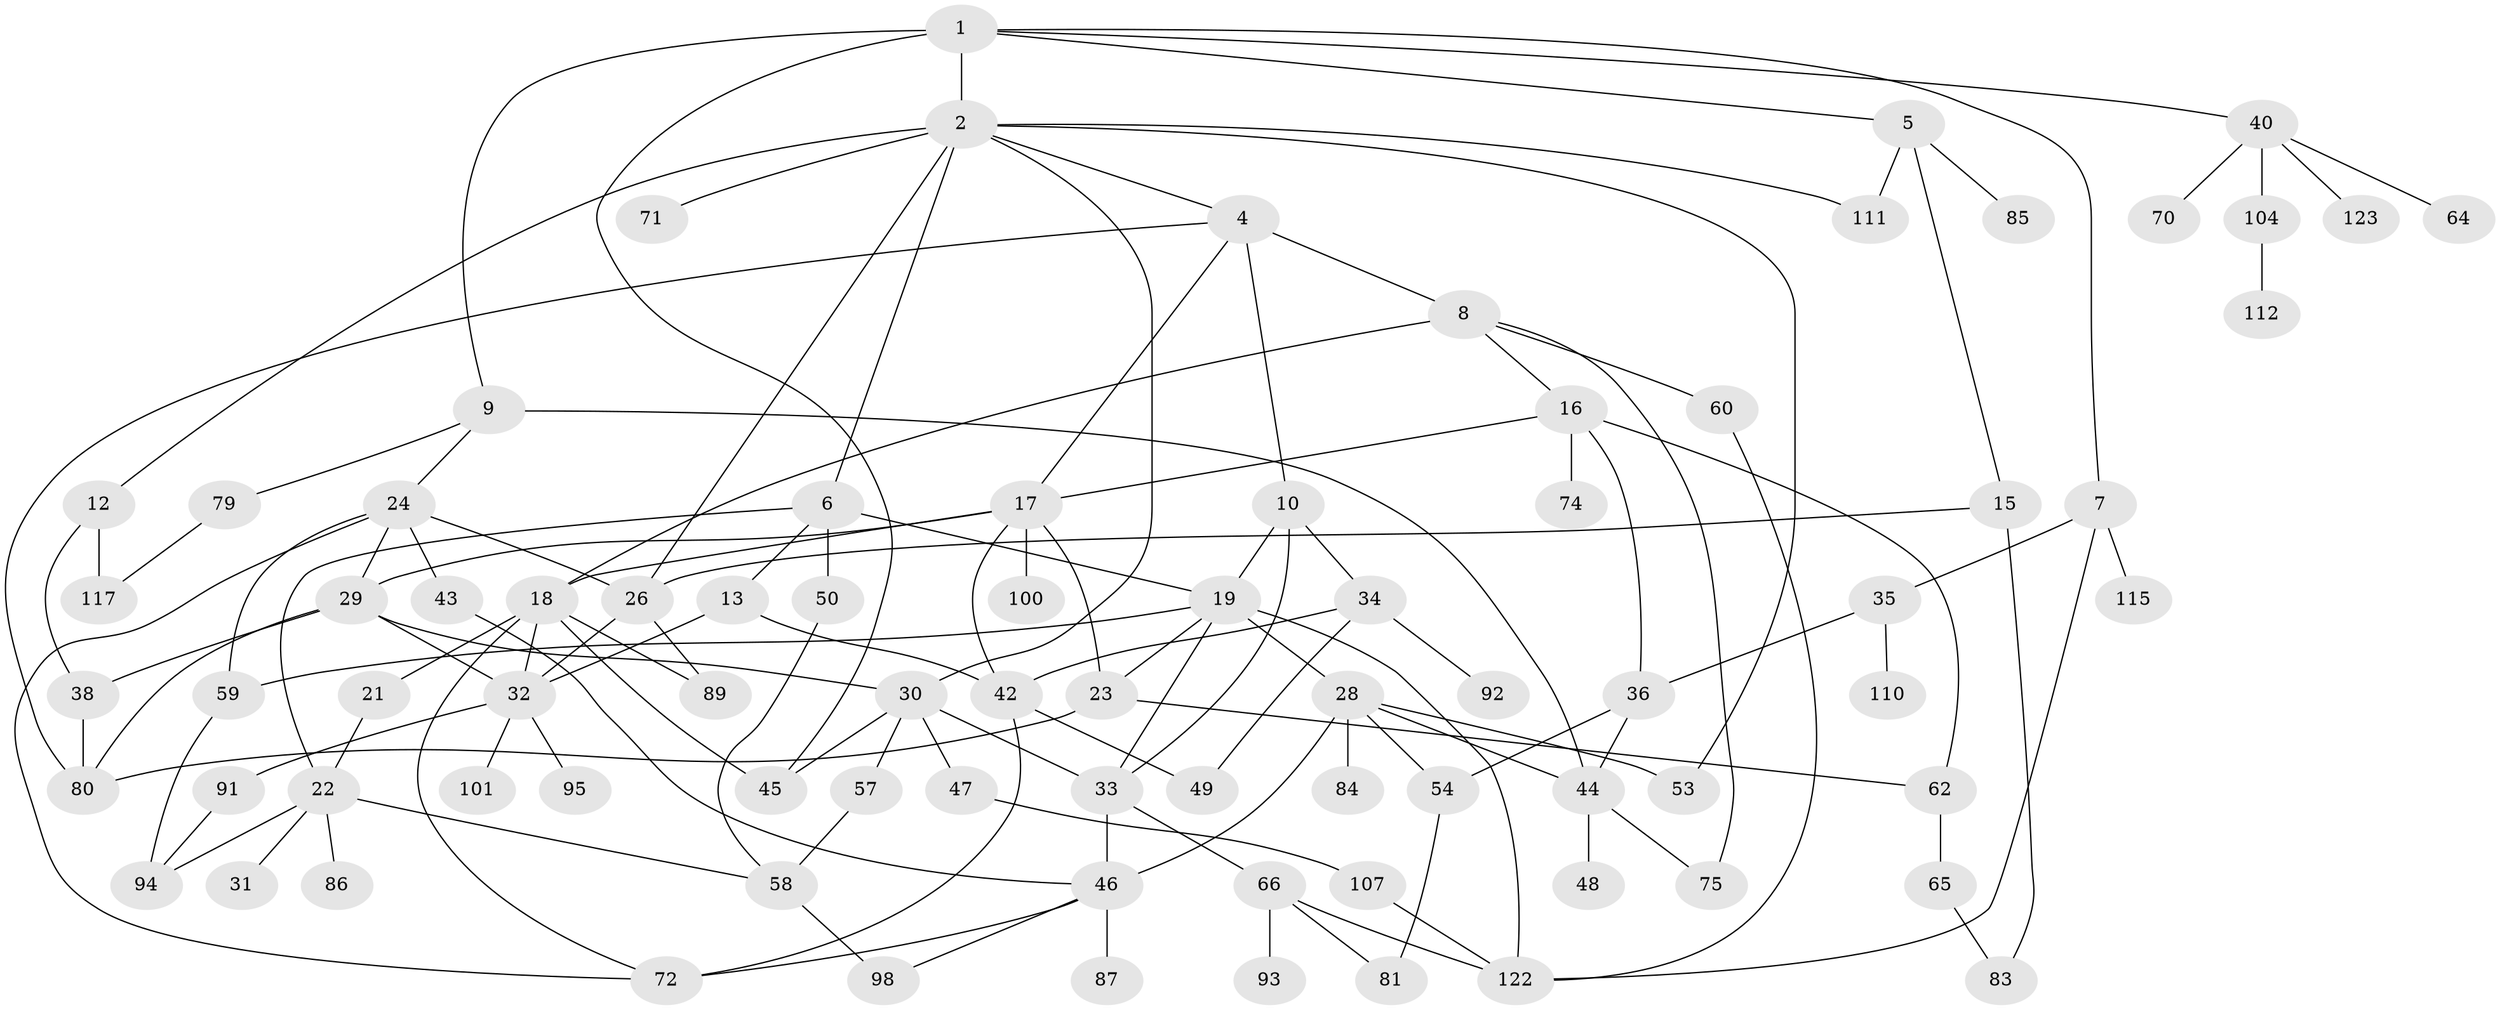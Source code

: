 // original degree distribution, {5: 0.072, 8: 0.008, 4: 0.192, 3: 0.216, 7: 0.008, 6: 0.032, 1: 0.2, 2: 0.272}
// Generated by graph-tools (version 1.1) at 2025/10/02/27/25 16:10:54]
// undirected, 82 vertices, 131 edges
graph export_dot {
graph [start="1"]
  node [color=gray90,style=filled];
  1 [super="+3"];
  2 [super="+39"];
  4 [super="+121"];
  5 [super="+125"];
  6 [super="+14"];
  7 [super="+11"];
  8 [super="+20"];
  9 [super="+41"];
  10;
  12;
  13;
  15 [super="+63"];
  16 [super="+27"];
  17 [super="+61"];
  18 [super="+97"];
  19 [super="+25"];
  21;
  22 [super="+76"];
  23 [super="+37"];
  24 [super="+73"];
  26 [super="+68"];
  28 [super="+55"];
  29 [super="+51"];
  30 [super="+77"];
  31;
  32 [super="+78"];
  33 [super="+114"];
  34;
  35 [super="+82"];
  36 [super="+103"];
  38 [super="+118"];
  40 [super="+56"];
  42 [super="+88"];
  43 [super="+90"];
  44 [super="+69"];
  45 [super="+67"];
  46 [super="+99"];
  47;
  48;
  49 [super="+52"];
  50;
  53 [super="+113"];
  54 [super="+116"];
  57;
  58 [super="+106"];
  59;
  60 [super="+119"];
  62;
  64;
  65;
  66;
  70;
  71;
  72 [super="+102"];
  74;
  75 [super="+105"];
  79;
  80 [super="+109"];
  81;
  83;
  84;
  85;
  86;
  87;
  89 [super="+96"];
  91;
  92;
  93;
  94;
  95;
  98;
  100 [super="+120"];
  101;
  104 [super="+108"];
  107;
  110;
  111;
  112;
  115;
  117;
  122 [super="+124"];
  123;
  1 -- 2;
  1 -- 9 [weight=2];
  1 -- 40;
  1 -- 5;
  1 -- 7;
  1 -- 45;
  2 -- 4;
  2 -- 6;
  2 -- 12;
  2 -- 30;
  2 -- 111;
  2 -- 26;
  2 -- 71;
  2 -- 53;
  4 -- 8 [weight=2];
  4 -- 10;
  4 -- 80;
  4 -- 17;
  5 -- 15;
  5 -- 85;
  5 -- 111;
  6 -- 13;
  6 -- 50;
  6 -- 22 [weight=2];
  6 -- 19;
  7 -- 115;
  7 -- 122;
  7 -- 35;
  8 -- 16;
  8 -- 60;
  8 -- 75;
  8 -- 18;
  9 -- 24;
  9 -- 44;
  9 -- 79;
  10 -- 34;
  10 -- 33;
  10 -- 19;
  12 -- 117;
  12 -- 38;
  13 -- 32;
  13 -- 42;
  15 -- 26;
  15 -- 83;
  16 -- 17;
  16 -- 74;
  16 -- 36;
  16 -- 62;
  17 -- 18;
  17 -- 29;
  17 -- 42;
  17 -- 23;
  17 -- 100;
  18 -- 21;
  18 -- 72;
  18 -- 45;
  18 -- 32;
  18 -- 89;
  19 -- 23;
  19 -- 59;
  19 -- 28;
  19 -- 122;
  19 -- 33;
  21 -- 22;
  22 -- 31;
  22 -- 86;
  22 -- 94;
  22 -- 58;
  23 -- 80;
  23 -- 62;
  24 -- 43;
  24 -- 59;
  24 -- 26;
  24 -- 29;
  24 -- 72;
  26 -- 89;
  26 -- 32;
  28 -- 46;
  28 -- 53;
  28 -- 44;
  28 -- 84;
  28 -- 54;
  29 -- 38;
  29 -- 80;
  29 -- 32;
  29 -- 30;
  30 -- 33;
  30 -- 45;
  30 -- 47;
  30 -- 57;
  32 -- 91;
  32 -- 101;
  32 -- 95;
  33 -- 66;
  33 -- 46;
  34 -- 49;
  34 -- 92;
  34 -- 42;
  35 -- 36;
  35 -- 110;
  36 -- 54;
  36 -- 44;
  38 -- 80;
  40 -- 64;
  40 -- 123;
  40 -- 104;
  40 -- 70;
  42 -- 72;
  42 -- 49;
  43 -- 46;
  44 -- 48;
  44 -- 75;
  46 -- 87;
  46 -- 98;
  46 -- 72;
  47 -- 107;
  50 -- 58;
  54 -- 81;
  57 -- 58;
  58 -- 98;
  59 -- 94;
  60 -- 122;
  62 -- 65;
  65 -- 83;
  66 -- 81;
  66 -- 93;
  66 -- 122;
  79 -- 117;
  91 -- 94;
  104 -- 112;
  107 -- 122;
}
